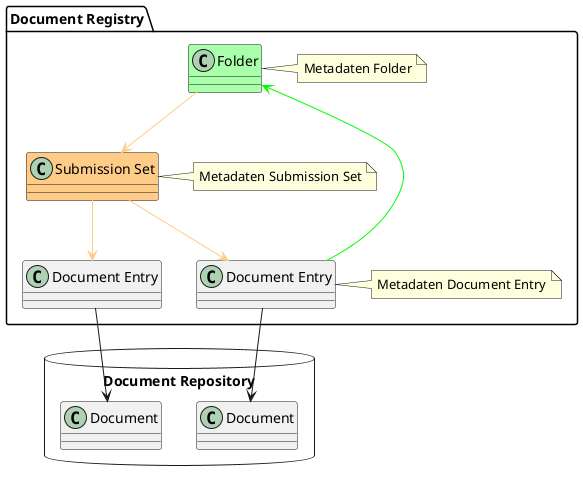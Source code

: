 @startuml

package "Document Registry" {
    class "Submission Set" as ss #fc8 {

    }
    note left of ss
    Metadaten Submission Set
    end Note
    class "Folder" as f #afa {

    }
    note right of f
    Metadaten Folder
    end Note
    class "Document Entry" as de1
    note right of de1
    Metadaten Document Entry
    end Note
    class "Document Entry" as de2

    f -[#fc8]-> ss
    ss -[#fc8]-> de1
    ss -[#fc8]-> de2
    de1 .[hidden]left. de2
    de1 -up[#0f0]-> f
}

database "Document Repository" {
    class "Document" as d1
    class "Document" as d2
}

de1 --> d1
de2 --> d2

@enduml